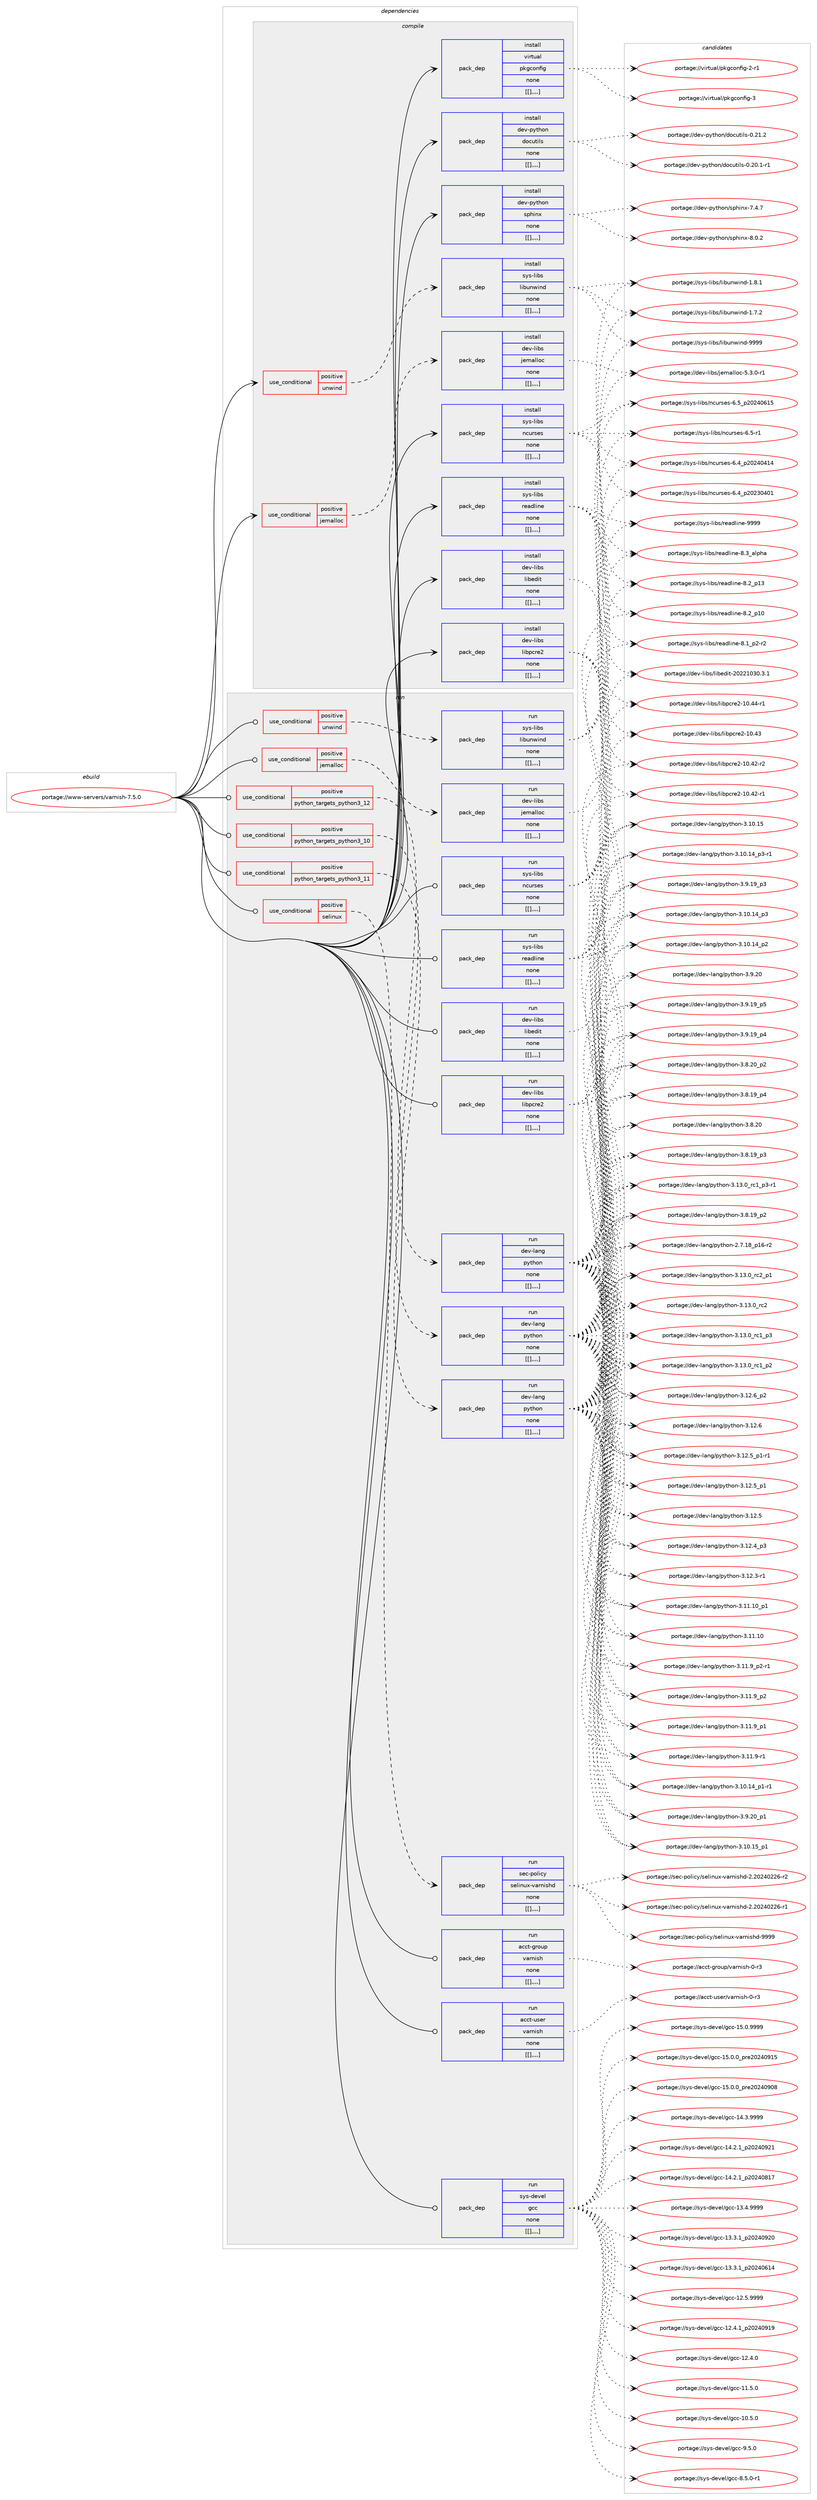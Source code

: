 digraph prolog {

# *************
# Graph options
# *************

newrank=true;
concentrate=true;
compound=true;
graph [rankdir=LR,fontname=Helvetica,fontsize=10,ranksep=1.5];#, ranksep=2.5, nodesep=0.2];
edge  [arrowhead=vee];
node  [fontname=Helvetica,fontsize=10];

# **********
# The ebuild
# **********

subgraph cluster_leftcol {
color=gray;
label=<<i>ebuild</i>>;
id [label="portage://www-servers/varnish-7.5.0", color=red, width=4, href="../www-servers/varnish-7.5.0.svg"];
}

# ****************
# The dependencies
# ****************

subgraph cluster_midcol {
color=gray;
label=<<i>dependencies</i>>;
subgraph cluster_compile {
fillcolor="#eeeeee";
style=filled;
label=<<i>compile</i>>;
subgraph cond126426 {
dependency468379 [label=<<TABLE BORDER="0" CELLBORDER="1" CELLSPACING="0" CELLPADDING="4"><TR><TD ROWSPAN="3" CELLPADDING="10">use_conditional</TD></TR><TR><TD>positive</TD></TR><TR><TD>jemalloc</TD></TR></TABLE>>, shape=none, color=red];
subgraph pack338556 {
dependency468380 [label=<<TABLE BORDER="0" CELLBORDER="1" CELLSPACING="0" CELLPADDING="4" WIDTH="220"><TR><TD ROWSPAN="6" CELLPADDING="30">pack_dep</TD></TR><TR><TD WIDTH="110">install</TD></TR><TR><TD>dev-libs</TD></TR><TR><TD>jemalloc</TD></TR><TR><TD>none</TD></TR><TR><TD>[[],,,,]</TD></TR></TABLE>>, shape=none, color=blue];
}
dependency468379:e -> dependency468380:w [weight=20,style="dashed",arrowhead="vee"];
}
id:e -> dependency468379:w [weight=20,style="solid",arrowhead="vee"];
subgraph cond126427 {
dependency468381 [label=<<TABLE BORDER="0" CELLBORDER="1" CELLSPACING="0" CELLPADDING="4"><TR><TD ROWSPAN="3" CELLPADDING="10">use_conditional</TD></TR><TR><TD>positive</TD></TR><TR><TD>unwind</TD></TR></TABLE>>, shape=none, color=red];
subgraph pack338557 {
dependency468382 [label=<<TABLE BORDER="0" CELLBORDER="1" CELLSPACING="0" CELLPADDING="4" WIDTH="220"><TR><TD ROWSPAN="6" CELLPADDING="30">pack_dep</TD></TR><TR><TD WIDTH="110">install</TD></TR><TR><TD>sys-libs</TD></TR><TR><TD>libunwind</TD></TR><TR><TD>none</TD></TR><TR><TD>[[],,,,]</TD></TR></TABLE>>, shape=none, color=blue];
}
dependency468381:e -> dependency468382:w [weight=20,style="dashed",arrowhead="vee"];
}
id:e -> dependency468381:w [weight=20,style="solid",arrowhead="vee"];
subgraph pack338558 {
dependency468383 [label=<<TABLE BORDER="0" CELLBORDER="1" CELLSPACING="0" CELLPADDING="4" WIDTH="220"><TR><TD ROWSPAN="6" CELLPADDING="30">pack_dep</TD></TR><TR><TD WIDTH="110">install</TD></TR><TR><TD>dev-libs</TD></TR><TR><TD>libedit</TD></TR><TR><TD>none</TD></TR><TR><TD>[[],,,,]</TD></TR></TABLE>>, shape=none, color=blue];
}
id:e -> dependency468383:w [weight=20,style="solid",arrowhead="vee"];
subgraph pack338559 {
dependency468384 [label=<<TABLE BORDER="0" CELLBORDER="1" CELLSPACING="0" CELLPADDING="4" WIDTH="220"><TR><TD ROWSPAN="6" CELLPADDING="30">pack_dep</TD></TR><TR><TD WIDTH="110">install</TD></TR><TR><TD>dev-libs</TD></TR><TR><TD>libpcre2</TD></TR><TR><TD>none</TD></TR><TR><TD>[[],,,,]</TD></TR></TABLE>>, shape=none, color=blue];
}
id:e -> dependency468384:w [weight=20,style="solid",arrowhead="vee"];
subgraph pack338560 {
dependency468385 [label=<<TABLE BORDER="0" CELLBORDER="1" CELLSPACING="0" CELLPADDING="4" WIDTH="220"><TR><TD ROWSPAN="6" CELLPADDING="30">pack_dep</TD></TR><TR><TD WIDTH="110">install</TD></TR><TR><TD>dev-python</TD></TR><TR><TD>docutils</TD></TR><TR><TD>none</TD></TR><TR><TD>[[],,,,]</TD></TR></TABLE>>, shape=none, color=blue];
}
id:e -> dependency468385:w [weight=20,style="solid",arrowhead="vee"];
subgraph pack338561 {
dependency468386 [label=<<TABLE BORDER="0" CELLBORDER="1" CELLSPACING="0" CELLPADDING="4" WIDTH="220"><TR><TD ROWSPAN="6" CELLPADDING="30">pack_dep</TD></TR><TR><TD WIDTH="110">install</TD></TR><TR><TD>dev-python</TD></TR><TR><TD>sphinx</TD></TR><TR><TD>none</TD></TR><TR><TD>[[],,,,]</TD></TR></TABLE>>, shape=none, color=blue];
}
id:e -> dependency468386:w [weight=20,style="solid",arrowhead="vee"];
subgraph pack338562 {
dependency468387 [label=<<TABLE BORDER="0" CELLBORDER="1" CELLSPACING="0" CELLPADDING="4" WIDTH="220"><TR><TD ROWSPAN="6" CELLPADDING="30">pack_dep</TD></TR><TR><TD WIDTH="110">install</TD></TR><TR><TD>sys-libs</TD></TR><TR><TD>ncurses</TD></TR><TR><TD>none</TD></TR><TR><TD>[[],,,,]</TD></TR></TABLE>>, shape=none, color=blue];
}
id:e -> dependency468387:w [weight=20,style="solid",arrowhead="vee"];
subgraph pack338563 {
dependency468388 [label=<<TABLE BORDER="0" CELLBORDER="1" CELLSPACING="0" CELLPADDING="4" WIDTH="220"><TR><TD ROWSPAN="6" CELLPADDING="30">pack_dep</TD></TR><TR><TD WIDTH="110">install</TD></TR><TR><TD>sys-libs</TD></TR><TR><TD>readline</TD></TR><TR><TD>none</TD></TR><TR><TD>[[],,,,]</TD></TR></TABLE>>, shape=none, color=blue];
}
id:e -> dependency468388:w [weight=20,style="solid",arrowhead="vee"];
subgraph pack338564 {
dependency468389 [label=<<TABLE BORDER="0" CELLBORDER="1" CELLSPACING="0" CELLPADDING="4" WIDTH="220"><TR><TD ROWSPAN="6" CELLPADDING="30">pack_dep</TD></TR><TR><TD WIDTH="110">install</TD></TR><TR><TD>virtual</TD></TR><TR><TD>pkgconfig</TD></TR><TR><TD>none</TD></TR><TR><TD>[[],,,,]</TD></TR></TABLE>>, shape=none, color=blue];
}
id:e -> dependency468389:w [weight=20,style="solid",arrowhead="vee"];
}
subgraph cluster_compileandrun {
fillcolor="#eeeeee";
style=filled;
label=<<i>compile and run</i>>;
}
subgraph cluster_run {
fillcolor="#eeeeee";
style=filled;
label=<<i>run</i>>;
subgraph cond126428 {
dependency468390 [label=<<TABLE BORDER="0" CELLBORDER="1" CELLSPACING="0" CELLPADDING="4"><TR><TD ROWSPAN="3" CELLPADDING="10">use_conditional</TD></TR><TR><TD>positive</TD></TR><TR><TD>jemalloc</TD></TR></TABLE>>, shape=none, color=red];
subgraph pack338565 {
dependency468391 [label=<<TABLE BORDER="0" CELLBORDER="1" CELLSPACING="0" CELLPADDING="4" WIDTH="220"><TR><TD ROWSPAN="6" CELLPADDING="30">pack_dep</TD></TR><TR><TD WIDTH="110">run</TD></TR><TR><TD>dev-libs</TD></TR><TR><TD>jemalloc</TD></TR><TR><TD>none</TD></TR><TR><TD>[[],,,,]</TD></TR></TABLE>>, shape=none, color=blue];
}
dependency468390:e -> dependency468391:w [weight=20,style="dashed",arrowhead="vee"];
}
id:e -> dependency468390:w [weight=20,style="solid",arrowhead="odot"];
subgraph cond126429 {
dependency468392 [label=<<TABLE BORDER="0" CELLBORDER="1" CELLSPACING="0" CELLPADDING="4"><TR><TD ROWSPAN="3" CELLPADDING="10">use_conditional</TD></TR><TR><TD>positive</TD></TR><TR><TD>python_targets_python3_10</TD></TR></TABLE>>, shape=none, color=red];
subgraph pack338566 {
dependency468393 [label=<<TABLE BORDER="0" CELLBORDER="1" CELLSPACING="0" CELLPADDING="4" WIDTH="220"><TR><TD ROWSPAN="6" CELLPADDING="30">pack_dep</TD></TR><TR><TD WIDTH="110">run</TD></TR><TR><TD>dev-lang</TD></TR><TR><TD>python</TD></TR><TR><TD>none</TD></TR><TR><TD>[[],,,,]</TD></TR></TABLE>>, shape=none, color=blue];
}
dependency468392:e -> dependency468393:w [weight=20,style="dashed",arrowhead="vee"];
}
id:e -> dependency468392:w [weight=20,style="solid",arrowhead="odot"];
subgraph cond126430 {
dependency468394 [label=<<TABLE BORDER="0" CELLBORDER="1" CELLSPACING="0" CELLPADDING="4"><TR><TD ROWSPAN="3" CELLPADDING="10">use_conditional</TD></TR><TR><TD>positive</TD></TR><TR><TD>python_targets_python3_11</TD></TR></TABLE>>, shape=none, color=red];
subgraph pack338567 {
dependency468395 [label=<<TABLE BORDER="0" CELLBORDER="1" CELLSPACING="0" CELLPADDING="4" WIDTH="220"><TR><TD ROWSPAN="6" CELLPADDING="30">pack_dep</TD></TR><TR><TD WIDTH="110">run</TD></TR><TR><TD>dev-lang</TD></TR><TR><TD>python</TD></TR><TR><TD>none</TD></TR><TR><TD>[[],,,,]</TD></TR></TABLE>>, shape=none, color=blue];
}
dependency468394:e -> dependency468395:w [weight=20,style="dashed",arrowhead="vee"];
}
id:e -> dependency468394:w [weight=20,style="solid",arrowhead="odot"];
subgraph cond126431 {
dependency468396 [label=<<TABLE BORDER="0" CELLBORDER="1" CELLSPACING="0" CELLPADDING="4"><TR><TD ROWSPAN="3" CELLPADDING="10">use_conditional</TD></TR><TR><TD>positive</TD></TR><TR><TD>python_targets_python3_12</TD></TR></TABLE>>, shape=none, color=red];
subgraph pack338568 {
dependency468397 [label=<<TABLE BORDER="0" CELLBORDER="1" CELLSPACING="0" CELLPADDING="4" WIDTH="220"><TR><TD ROWSPAN="6" CELLPADDING="30">pack_dep</TD></TR><TR><TD WIDTH="110">run</TD></TR><TR><TD>dev-lang</TD></TR><TR><TD>python</TD></TR><TR><TD>none</TD></TR><TR><TD>[[],,,,]</TD></TR></TABLE>>, shape=none, color=blue];
}
dependency468396:e -> dependency468397:w [weight=20,style="dashed",arrowhead="vee"];
}
id:e -> dependency468396:w [weight=20,style="solid",arrowhead="odot"];
subgraph cond126432 {
dependency468398 [label=<<TABLE BORDER="0" CELLBORDER="1" CELLSPACING="0" CELLPADDING="4"><TR><TD ROWSPAN="3" CELLPADDING="10">use_conditional</TD></TR><TR><TD>positive</TD></TR><TR><TD>selinux</TD></TR></TABLE>>, shape=none, color=red];
subgraph pack338569 {
dependency468399 [label=<<TABLE BORDER="0" CELLBORDER="1" CELLSPACING="0" CELLPADDING="4" WIDTH="220"><TR><TD ROWSPAN="6" CELLPADDING="30">pack_dep</TD></TR><TR><TD WIDTH="110">run</TD></TR><TR><TD>sec-policy</TD></TR><TR><TD>selinux-varnishd</TD></TR><TR><TD>none</TD></TR><TR><TD>[[],,,,]</TD></TR></TABLE>>, shape=none, color=blue];
}
dependency468398:e -> dependency468399:w [weight=20,style="dashed",arrowhead="vee"];
}
id:e -> dependency468398:w [weight=20,style="solid",arrowhead="odot"];
subgraph cond126433 {
dependency468400 [label=<<TABLE BORDER="0" CELLBORDER="1" CELLSPACING="0" CELLPADDING="4"><TR><TD ROWSPAN="3" CELLPADDING="10">use_conditional</TD></TR><TR><TD>positive</TD></TR><TR><TD>unwind</TD></TR></TABLE>>, shape=none, color=red];
subgraph pack338570 {
dependency468401 [label=<<TABLE BORDER="0" CELLBORDER="1" CELLSPACING="0" CELLPADDING="4" WIDTH="220"><TR><TD ROWSPAN="6" CELLPADDING="30">pack_dep</TD></TR><TR><TD WIDTH="110">run</TD></TR><TR><TD>sys-libs</TD></TR><TR><TD>libunwind</TD></TR><TR><TD>none</TD></TR><TR><TD>[[],,,,]</TD></TR></TABLE>>, shape=none, color=blue];
}
dependency468400:e -> dependency468401:w [weight=20,style="dashed",arrowhead="vee"];
}
id:e -> dependency468400:w [weight=20,style="solid",arrowhead="odot"];
subgraph pack338571 {
dependency468402 [label=<<TABLE BORDER="0" CELLBORDER="1" CELLSPACING="0" CELLPADDING="4" WIDTH="220"><TR><TD ROWSPAN="6" CELLPADDING="30">pack_dep</TD></TR><TR><TD WIDTH="110">run</TD></TR><TR><TD>acct-group</TD></TR><TR><TD>varnish</TD></TR><TR><TD>none</TD></TR><TR><TD>[[],,,,]</TD></TR></TABLE>>, shape=none, color=blue];
}
id:e -> dependency468402:w [weight=20,style="solid",arrowhead="odot"];
subgraph pack338572 {
dependency468403 [label=<<TABLE BORDER="0" CELLBORDER="1" CELLSPACING="0" CELLPADDING="4" WIDTH="220"><TR><TD ROWSPAN="6" CELLPADDING="30">pack_dep</TD></TR><TR><TD WIDTH="110">run</TD></TR><TR><TD>acct-user</TD></TR><TR><TD>varnish</TD></TR><TR><TD>none</TD></TR><TR><TD>[[],,,,]</TD></TR></TABLE>>, shape=none, color=blue];
}
id:e -> dependency468403:w [weight=20,style="solid",arrowhead="odot"];
subgraph pack338573 {
dependency468404 [label=<<TABLE BORDER="0" CELLBORDER="1" CELLSPACING="0" CELLPADDING="4" WIDTH="220"><TR><TD ROWSPAN="6" CELLPADDING="30">pack_dep</TD></TR><TR><TD WIDTH="110">run</TD></TR><TR><TD>dev-libs</TD></TR><TR><TD>libedit</TD></TR><TR><TD>none</TD></TR><TR><TD>[[],,,,]</TD></TR></TABLE>>, shape=none, color=blue];
}
id:e -> dependency468404:w [weight=20,style="solid",arrowhead="odot"];
subgraph pack338574 {
dependency468405 [label=<<TABLE BORDER="0" CELLBORDER="1" CELLSPACING="0" CELLPADDING="4" WIDTH="220"><TR><TD ROWSPAN="6" CELLPADDING="30">pack_dep</TD></TR><TR><TD WIDTH="110">run</TD></TR><TR><TD>dev-libs</TD></TR><TR><TD>libpcre2</TD></TR><TR><TD>none</TD></TR><TR><TD>[[],,,,]</TD></TR></TABLE>>, shape=none, color=blue];
}
id:e -> dependency468405:w [weight=20,style="solid",arrowhead="odot"];
subgraph pack338575 {
dependency468406 [label=<<TABLE BORDER="0" CELLBORDER="1" CELLSPACING="0" CELLPADDING="4" WIDTH="220"><TR><TD ROWSPAN="6" CELLPADDING="30">pack_dep</TD></TR><TR><TD WIDTH="110">run</TD></TR><TR><TD>sys-devel</TD></TR><TR><TD>gcc</TD></TR><TR><TD>none</TD></TR><TR><TD>[[],,,,]</TD></TR></TABLE>>, shape=none, color=blue];
}
id:e -> dependency468406:w [weight=20,style="solid",arrowhead="odot"];
subgraph pack338576 {
dependency468407 [label=<<TABLE BORDER="0" CELLBORDER="1" CELLSPACING="0" CELLPADDING="4" WIDTH="220"><TR><TD ROWSPAN="6" CELLPADDING="30">pack_dep</TD></TR><TR><TD WIDTH="110">run</TD></TR><TR><TD>sys-libs</TD></TR><TR><TD>ncurses</TD></TR><TR><TD>none</TD></TR><TR><TD>[[],,,,]</TD></TR></TABLE>>, shape=none, color=blue];
}
id:e -> dependency468407:w [weight=20,style="solid",arrowhead="odot"];
subgraph pack338577 {
dependency468408 [label=<<TABLE BORDER="0" CELLBORDER="1" CELLSPACING="0" CELLPADDING="4" WIDTH="220"><TR><TD ROWSPAN="6" CELLPADDING="30">pack_dep</TD></TR><TR><TD WIDTH="110">run</TD></TR><TR><TD>sys-libs</TD></TR><TR><TD>readline</TD></TR><TR><TD>none</TD></TR><TR><TD>[[],,,,]</TD></TR></TABLE>>, shape=none, color=blue];
}
id:e -> dependency468408:w [weight=20,style="solid",arrowhead="odot"];
}
}

# **************
# The candidates
# **************

subgraph cluster_choices {
rank=same;
color=gray;
label=<<i>candidates</i>>;

subgraph choice338556 {
color=black;
nodesep=1;
choice10010111845108105981154710610110997108108111994553465146484511449 [label="portage://dev-libs/jemalloc-5.3.0-r1", color=red, width=4,href="../dev-libs/jemalloc-5.3.0-r1.svg"];
dependency468380:e -> choice10010111845108105981154710610110997108108111994553465146484511449:w [style=dotted,weight="100"];
}
subgraph choice338557 {
color=black;
nodesep=1;
choice115121115451081059811547108105981171101191051101004557575757 [label="portage://sys-libs/libunwind-9999", color=red, width=4,href="../sys-libs/libunwind-9999.svg"];
choice11512111545108105981154710810598117110119105110100454946564649 [label="portage://sys-libs/libunwind-1.8.1", color=red, width=4,href="../sys-libs/libunwind-1.8.1.svg"];
choice11512111545108105981154710810598117110119105110100454946554650 [label="portage://sys-libs/libunwind-1.7.2", color=red, width=4,href="../sys-libs/libunwind-1.7.2.svg"];
dependency468382:e -> choice115121115451081059811547108105981171101191051101004557575757:w [style=dotted,weight="100"];
dependency468382:e -> choice11512111545108105981154710810598117110119105110100454946564649:w [style=dotted,weight="100"];
dependency468382:e -> choice11512111545108105981154710810598117110119105110100454946554650:w [style=dotted,weight="100"];
}
subgraph choice338558 {
color=black;
nodesep=1;
choice1001011184510810598115471081059810110010511645504850504948514846514649 [label="portage://dev-libs/libedit-20221030.3.1", color=red, width=4,href="../dev-libs/libedit-20221030.3.1.svg"];
dependency468383:e -> choice1001011184510810598115471081059810110010511645504850504948514846514649:w [style=dotted,weight="100"];
}
subgraph choice338559 {
color=black;
nodesep=1;
choice1001011184510810598115471081059811299114101504549484652524511449 [label="portage://dev-libs/libpcre2-10.44-r1", color=red, width=4,href="../dev-libs/libpcre2-10.44-r1.svg"];
choice100101118451081059811547108105981129911410150454948465251 [label="portage://dev-libs/libpcre2-10.43", color=red, width=4,href="../dev-libs/libpcre2-10.43.svg"];
choice1001011184510810598115471081059811299114101504549484652504511450 [label="portage://dev-libs/libpcre2-10.42-r2", color=red, width=4,href="../dev-libs/libpcre2-10.42-r2.svg"];
choice1001011184510810598115471081059811299114101504549484652504511449 [label="portage://dev-libs/libpcre2-10.42-r1", color=red, width=4,href="../dev-libs/libpcre2-10.42-r1.svg"];
dependency468384:e -> choice1001011184510810598115471081059811299114101504549484652524511449:w [style=dotted,weight="100"];
dependency468384:e -> choice100101118451081059811547108105981129911410150454948465251:w [style=dotted,weight="100"];
dependency468384:e -> choice1001011184510810598115471081059811299114101504549484652504511450:w [style=dotted,weight="100"];
dependency468384:e -> choice1001011184510810598115471081059811299114101504549484652504511449:w [style=dotted,weight="100"];
}
subgraph choice338560 {
color=black;
nodesep=1;
choice10010111845112121116104111110471001119911711610510811545484650494650 [label="portage://dev-python/docutils-0.21.2", color=red, width=4,href="../dev-python/docutils-0.21.2.svg"];
choice100101118451121211161041111104710011199117116105108115454846504846494511449 [label="portage://dev-python/docutils-0.20.1-r1", color=red, width=4,href="../dev-python/docutils-0.20.1-r1.svg"];
dependency468385:e -> choice10010111845112121116104111110471001119911711610510811545484650494650:w [style=dotted,weight="100"];
dependency468385:e -> choice100101118451121211161041111104710011199117116105108115454846504846494511449:w [style=dotted,weight="100"];
}
subgraph choice338561 {
color=black;
nodesep=1;
choice1001011184511212111610411111047115112104105110120455646484650 [label="portage://dev-python/sphinx-8.0.2", color=red, width=4,href="../dev-python/sphinx-8.0.2.svg"];
choice1001011184511212111610411111047115112104105110120455546524655 [label="portage://dev-python/sphinx-7.4.7", color=red, width=4,href="../dev-python/sphinx-7.4.7.svg"];
dependency468386:e -> choice1001011184511212111610411111047115112104105110120455646484650:w [style=dotted,weight="100"];
dependency468386:e -> choice1001011184511212111610411111047115112104105110120455546524655:w [style=dotted,weight="100"];
}
subgraph choice338562 {
color=black;
nodesep=1;
choice1151211154510810598115471109911711411510111545544653951125048505248544953 [label="portage://sys-libs/ncurses-6.5_p20240615", color=red, width=4,href="../sys-libs/ncurses-6.5_p20240615.svg"];
choice11512111545108105981154711099117114115101115455446534511449 [label="portage://sys-libs/ncurses-6.5-r1", color=red, width=4,href="../sys-libs/ncurses-6.5-r1.svg"];
choice1151211154510810598115471109911711411510111545544652951125048505248524952 [label="portage://sys-libs/ncurses-6.4_p20240414", color=red, width=4,href="../sys-libs/ncurses-6.4_p20240414.svg"];
choice1151211154510810598115471109911711411510111545544652951125048505148524849 [label="portage://sys-libs/ncurses-6.4_p20230401", color=red, width=4,href="../sys-libs/ncurses-6.4_p20230401.svg"];
dependency468387:e -> choice1151211154510810598115471109911711411510111545544653951125048505248544953:w [style=dotted,weight="100"];
dependency468387:e -> choice11512111545108105981154711099117114115101115455446534511449:w [style=dotted,weight="100"];
dependency468387:e -> choice1151211154510810598115471109911711411510111545544652951125048505248524952:w [style=dotted,weight="100"];
dependency468387:e -> choice1151211154510810598115471109911711411510111545544652951125048505148524849:w [style=dotted,weight="100"];
}
subgraph choice338563 {
color=black;
nodesep=1;
choice115121115451081059811547114101971001081051101014557575757 [label="portage://sys-libs/readline-9999", color=red, width=4,href="../sys-libs/readline-9999.svg"];
choice1151211154510810598115471141019710010810511010145564651959710811210497 [label="portage://sys-libs/readline-8.3_alpha", color=red, width=4,href="../sys-libs/readline-8.3_alpha.svg"];
choice1151211154510810598115471141019710010810511010145564650951124951 [label="portage://sys-libs/readline-8.2_p13", color=red, width=4,href="../sys-libs/readline-8.2_p13.svg"];
choice1151211154510810598115471141019710010810511010145564650951124948 [label="portage://sys-libs/readline-8.2_p10", color=red, width=4,href="../sys-libs/readline-8.2_p10.svg"];
choice115121115451081059811547114101971001081051101014556464995112504511450 [label="portage://sys-libs/readline-8.1_p2-r2", color=red, width=4,href="../sys-libs/readline-8.1_p2-r2.svg"];
dependency468388:e -> choice115121115451081059811547114101971001081051101014557575757:w [style=dotted,weight="100"];
dependency468388:e -> choice1151211154510810598115471141019710010810511010145564651959710811210497:w [style=dotted,weight="100"];
dependency468388:e -> choice1151211154510810598115471141019710010810511010145564650951124951:w [style=dotted,weight="100"];
dependency468388:e -> choice1151211154510810598115471141019710010810511010145564650951124948:w [style=dotted,weight="100"];
dependency468388:e -> choice115121115451081059811547114101971001081051101014556464995112504511450:w [style=dotted,weight="100"];
}
subgraph choice338564 {
color=black;
nodesep=1;
choice1181051141161179710847112107103991111101021051034551 [label="portage://virtual/pkgconfig-3", color=red, width=4,href="../virtual/pkgconfig-3.svg"];
choice11810511411611797108471121071039911111010210510345504511449 [label="portage://virtual/pkgconfig-2-r1", color=red, width=4,href="../virtual/pkgconfig-2-r1.svg"];
dependency468389:e -> choice1181051141161179710847112107103991111101021051034551:w [style=dotted,weight="100"];
dependency468389:e -> choice11810511411611797108471121071039911111010210510345504511449:w [style=dotted,weight="100"];
}
subgraph choice338565 {
color=black;
nodesep=1;
choice10010111845108105981154710610110997108108111994553465146484511449 [label="portage://dev-libs/jemalloc-5.3.0-r1", color=red, width=4,href="../dev-libs/jemalloc-5.3.0-r1.svg"];
dependency468391:e -> choice10010111845108105981154710610110997108108111994553465146484511449:w [style=dotted,weight="100"];
}
subgraph choice338566 {
color=black;
nodesep=1;
choice100101118451089711010347112121116104111110455146495146489511499509511249 [label="portage://dev-lang/python-3.13.0_rc2_p1", color=red, width=4,href="../dev-lang/python-3.13.0_rc2_p1.svg"];
choice10010111845108971101034711212111610411111045514649514648951149950 [label="portage://dev-lang/python-3.13.0_rc2", color=red, width=4,href="../dev-lang/python-3.13.0_rc2.svg"];
choice1001011184510897110103471121211161041111104551464951464895114994995112514511449 [label="portage://dev-lang/python-3.13.0_rc1_p3-r1", color=red, width=4,href="../dev-lang/python-3.13.0_rc1_p3-r1.svg"];
choice100101118451089711010347112121116104111110455146495146489511499499511251 [label="portage://dev-lang/python-3.13.0_rc1_p3", color=red, width=4,href="../dev-lang/python-3.13.0_rc1_p3.svg"];
choice100101118451089711010347112121116104111110455146495146489511499499511250 [label="portage://dev-lang/python-3.13.0_rc1_p2", color=red, width=4,href="../dev-lang/python-3.13.0_rc1_p2.svg"];
choice100101118451089711010347112121116104111110455146495046549511250 [label="portage://dev-lang/python-3.12.6_p2", color=red, width=4,href="../dev-lang/python-3.12.6_p2.svg"];
choice10010111845108971101034711212111610411111045514649504654 [label="portage://dev-lang/python-3.12.6", color=red, width=4,href="../dev-lang/python-3.12.6.svg"];
choice1001011184510897110103471121211161041111104551464950465395112494511449 [label="portage://dev-lang/python-3.12.5_p1-r1", color=red, width=4,href="../dev-lang/python-3.12.5_p1-r1.svg"];
choice100101118451089711010347112121116104111110455146495046539511249 [label="portage://dev-lang/python-3.12.5_p1", color=red, width=4,href="../dev-lang/python-3.12.5_p1.svg"];
choice10010111845108971101034711212111610411111045514649504653 [label="portage://dev-lang/python-3.12.5", color=red, width=4,href="../dev-lang/python-3.12.5.svg"];
choice100101118451089711010347112121116104111110455146495046529511251 [label="portage://dev-lang/python-3.12.4_p3", color=red, width=4,href="../dev-lang/python-3.12.4_p3.svg"];
choice100101118451089711010347112121116104111110455146495046514511449 [label="portage://dev-lang/python-3.12.3-r1", color=red, width=4,href="../dev-lang/python-3.12.3-r1.svg"];
choice10010111845108971101034711212111610411111045514649494649489511249 [label="portage://dev-lang/python-3.11.10_p1", color=red, width=4,href="../dev-lang/python-3.11.10_p1.svg"];
choice1001011184510897110103471121211161041111104551464949464948 [label="portage://dev-lang/python-3.11.10", color=red, width=4,href="../dev-lang/python-3.11.10.svg"];
choice1001011184510897110103471121211161041111104551464949465795112504511449 [label="portage://dev-lang/python-3.11.9_p2-r1", color=red, width=4,href="../dev-lang/python-3.11.9_p2-r1.svg"];
choice100101118451089711010347112121116104111110455146494946579511250 [label="portage://dev-lang/python-3.11.9_p2", color=red, width=4,href="../dev-lang/python-3.11.9_p2.svg"];
choice100101118451089711010347112121116104111110455146494946579511249 [label="portage://dev-lang/python-3.11.9_p1", color=red, width=4,href="../dev-lang/python-3.11.9_p1.svg"];
choice100101118451089711010347112121116104111110455146494946574511449 [label="portage://dev-lang/python-3.11.9-r1", color=red, width=4,href="../dev-lang/python-3.11.9-r1.svg"];
choice10010111845108971101034711212111610411111045514649484649539511249 [label="portage://dev-lang/python-3.10.15_p1", color=red, width=4,href="../dev-lang/python-3.10.15_p1.svg"];
choice1001011184510897110103471121211161041111104551464948464953 [label="portage://dev-lang/python-3.10.15", color=red, width=4,href="../dev-lang/python-3.10.15.svg"];
choice100101118451089711010347112121116104111110455146494846495295112514511449 [label="portage://dev-lang/python-3.10.14_p3-r1", color=red, width=4,href="../dev-lang/python-3.10.14_p3-r1.svg"];
choice10010111845108971101034711212111610411111045514649484649529511251 [label="portage://dev-lang/python-3.10.14_p3", color=red, width=4,href="../dev-lang/python-3.10.14_p3.svg"];
choice10010111845108971101034711212111610411111045514649484649529511250 [label="portage://dev-lang/python-3.10.14_p2", color=red, width=4,href="../dev-lang/python-3.10.14_p2.svg"];
choice100101118451089711010347112121116104111110455146494846495295112494511449 [label="portage://dev-lang/python-3.10.14_p1-r1", color=red, width=4,href="../dev-lang/python-3.10.14_p1-r1.svg"];
choice100101118451089711010347112121116104111110455146574650489511249 [label="portage://dev-lang/python-3.9.20_p1", color=red, width=4,href="../dev-lang/python-3.9.20_p1.svg"];
choice10010111845108971101034711212111610411111045514657465048 [label="portage://dev-lang/python-3.9.20", color=red, width=4,href="../dev-lang/python-3.9.20.svg"];
choice100101118451089711010347112121116104111110455146574649579511253 [label="portage://dev-lang/python-3.9.19_p5", color=red, width=4,href="../dev-lang/python-3.9.19_p5.svg"];
choice100101118451089711010347112121116104111110455146574649579511252 [label="portage://dev-lang/python-3.9.19_p4", color=red, width=4,href="../dev-lang/python-3.9.19_p4.svg"];
choice100101118451089711010347112121116104111110455146574649579511251 [label="portage://dev-lang/python-3.9.19_p3", color=red, width=4,href="../dev-lang/python-3.9.19_p3.svg"];
choice100101118451089711010347112121116104111110455146564650489511250 [label="portage://dev-lang/python-3.8.20_p2", color=red, width=4,href="../dev-lang/python-3.8.20_p2.svg"];
choice10010111845108971101034711212111610411111045514656465048 [label="portage://dev-lang/python-3.8.20", color=red, width=4,href="../dev-lang/python-3.8.20.svg"];
choice100101118451089711010347112121116104111110455146564649579511252 [label="portage://dev-lang/python-3.8.19_p4", color=red, width=4,href="../dev-lang/python-3.8.19_p4.svg"];
choice100101118451089711010347112121116104111110455146564649579511251 [label="portage://dev-lang/python-3.8.19_p3", color=red, width=4,href="../dev-lang/python-3.8.19_p3.svg"];
choice100101118451089711010347112121116104111110455146564649579511250 [label="portage://dev-lang/python-3.8.19_p2", color=red, width=4,href="../dev-lang/python-3.8.19_p2.svg"];
choice100101118451089711010347112121116104111110455046554649569511249544511450 [label="portage://dev-lang/python-2.7.18_p16-r2", color=red, width=4,href="../dev-lang/python-2.7.18_p16-r2.svg"];
dependency468393:e -> choice100101118451089711010347112121116104111110455146495146489511499509511249:w [style=dotted,weight="100"];
dependency468393:e -> choice10010111845108971101034711212111610411111045514649514648951149950:w [style=dotted,weight="100"];
dependency468393:e -> choice1001011184510897110103471121211161041111104551464951464895114994995112514511449:w [style=dotted,weight="100"];
dependency468393:e -> choice100101118451089711010347112121116104111110455146495146489511499499511251:w [style=dotted,weight="100"];
dependency468393:e -> choice100101118451089711010347112121116104111110455146495146489511499499511250:w [style=dotted,weight="100"];
dependency468393:e -> choice100101118451089711010347112121116104111110455146495046549511250:w [style=dotted,weight="100"];
dependency468393:e -> choice10010111845108971101034711212111610411111045514649504654:w [style=dotted,weight="100"];
dependency468393:e -> choice1001011184510897110103471121211161041111104551464950465395112494511449:w [style=dotted,weight="100"];
dependency468393:e -> choice100101118451089711010347112121116104111110455146495046539511249:w [style=dotted,weight="100"];
dependency468393:e -> choice10010111845108971101034711212111610411111045514649504653:w [style=dotted,weight="100"];
dependency468393:e -> choice100101118451089711010347112121116104111110455146495046529511251:w [style=dotted,weight="100"];
dependency468393:e -> choice100101118451089711010347112121116104111110455146495046514511449:w [style=dotted,weight="100"];
dependency468393:e -> choice10010111845108971101034711212111610411111045514649494649489511249:w [style=dotted,weight="100"];
dependency468393:e -> choice1001011184510897110103471121211161041111104551464949464948:w [style=dotted,weight="100"];
dependency468393:e -> choice1001011184510897110103471121211161041111104551464949465795112504511449:w [style=dotted,weight="100"];
dependency468393:e -> choice100101118451089711010347112121116104111110455146494946579511250:w [style=dotted,weight="100"];
dependency468393:e -> choice100101118451089711010347112121116104111110455146494946579511249:w [style=dotted,weight="100"];
dependency468393:e -> choice100101118451089711010347112121116104111110455146494946574511449:w [style=dotted,weight="100"];
dependency468393:e -> choice10010111845108971101034711212111610411111045514649484649539511249:w [style=dotted,weight="100"];
dependency468393:e -> choice1001011184510897110103471121211161041111104551464948464953:w [style=dotted,weight="100"];
dependency468393:e -> choice100101118451089711010347112121116104111110455146494846495295112514511449:w [style=dotted,weight="100"];
dependency468393:e -> choice10010111845108971101034711212111610411111045514649484649529511251:w [style=dotted,weight="100"];
dependency468393:e -> choice10010111845108971101034711212111610411111045514649484649529511250:w [style=dotted,weight="100"];
dependency468393:e -> choice100101118451089711010347112121116104111110455146494846495295112494511449:w [style=dotted,weight="100"];
dependency468393:e -> choice100101118451089711010347112121116104111110455146574650489511249:w [style=dotted,weight="100"];
dependency468393:e -> choice10010111845108971101034711212111610411111045514657465048:w [style=dotted,weight="100"];
dependency468393:e -> choice100101118451089711010347112121116104111110455146574649579511253:w [style=dotted,weight="100"];
dependency468393:e -> choice100101118451089711010347112121116104111110455146574649579511252:w [style=dotted,weight="100"];
dependency468393:e -> choice100101118451089711010347112121116104111110455146574649579511251:w [style=dotted,weight="100"];
dependency468393:e -> choice100101118451089711010347112121116104111110455146564650489511250:w [style=dotted,weight="100"];
dependency468393:e -> choice10010111845108971101034711212111610411111045514656465048:w [style=dotted,weight="100"];
dependency468393:e -> choice100101118451089711010347112121116104111110455146564649579511252:w [style=dotted,weight="100"];
dependency468393:e -> choice100101118451089711010347112121116104111110455146564649579511251:w [style=dotted,weight="100"];
dependency468393:e -> choice100101118451089711010347112121116104111110455146564649579511250:w [style=dotted,weight="100"];
dependency468393:e -> choice100101118451089711010347112121116104111110455046554649569511249544511450:w [style=dotted,weight="100"];
}
subgraph choice338567 {
color=black;
nodesep=1;
choice100101118451089711010347112121116104111110455146495146489511499509511249 [label="portage://dev-lang/python-3.13.0_rc2_p1", color=red, width=4,href="../dev-lang/python-3.13.0_rc2_p1.svg"];
choice10010111845108971101034711212111610411111045514649514648951149950 [label="portage://dev-lang/python-3.13.0_rc2", color=red, width=4,href="../dev-lang/python-3.13.0_rc2.svg"];
choice1001011184510897110103471121211161041111104551464951464895114994995112514511449 [label="portage://dev-lang/python-3.13.0_rc1_p3-r1", color=red, width=4,href="../dev-lang/python-3.13.0_rc1_p3-r1.svg"];
choice100101118451089711010347112121116104111110455146495146489511499499511251 [label="portage://dev-lang/python-3.13.0_rc1_p3", color=red, width=4,href="../dev-lang/python-3.13.0_rc1_p3.svg"];
choice100101118451089711010347112121116104111110455146495146489511499499511250 [label="portage://dev-lang/python-3.13.0_rc1_p2", color=red, width=4,href="../dev-lang/python-3.13.0_rc1_p2.svg"];
choice100101118451089711010347112121116104111110455146495046549511250 [label="portage://dev-lang/python-3.12.6_p2", color=red, width=4,href="../dev-lang/python-3.12.6_p2.svg"];
choice10010111845108971101034711212111610411111045514649504654 [label="portage://dev-lang/python-3.12.6", color=red, width=4,href="../dev-lang/python-3.12.6.svg"];
choice1001011184510897110103471121211161041111104551464950465395112494511449 [label="portage://dev-lang/python-3.12.5_p1-r1", color=red, width=4,href="../dev-lang/python-3.12.5_p1-r1.svg"];
choice100101118451089711010347112121116104111110455146495046539511249 [label="portage://dev-lang/python-3.12.5_p1", color=red, width=4,href="../dev-lang/python-3.12.5_p1.svg"];
choice10010111845108971101034711212111610411111045514649504653 [label="portage://dev-lang/python-3.12.5", color=red, width=4,href="../dev-lang/python-3.12.5.svg"];
choice100101118451089711010347112121116104111110455146495046529511251 [label="portage://dev-lang/python-3.12.4_p3", color=red, width=4,href="../dev-lang/python-3.12.4_p3.svg"];
choice100101118451089711010347112121116104111110455146495046514511449 [label="portage://dev-lang/python-3.12.3-r1", color=red, width=4,href="../dev-lang/python-3.12.3-r1.svg"];
choice10010111845108971101034711212111610411111045514649494649489511249 [label="portage://dev-lang/python-3.11.10_p1", color=red, width=4,href="../dev-lang/python-3.11.10_p1.svg"];
choice1001011184510897110103471121211161041111104551464949464948 [label="portage://dev-lang/python-3.11.10", color=red, width=4,href="../dev-lang/python-3.11.10.svg"];
choice1001011184510897110103471121211161041111104551464949465795112504511449 [label="portage://dev-lang/python-3.11.9_p2-r1", color=red, width=4,href="../dev-lang/python-3.11.9_p2-r1.svg"];
choice100101118451089711010347112121116104111110455146494946579511250 [label="portage://dev-lang/python-3.11.9_p2", color=red, width=4,href="../dev-lang/python-3.11.9_p2.svg"];
choice100101118451089711010347112121116104111110455146494946579511249 [label="portage://dev-lang/python-3.11.9_p1", color=red, width=4,href="../dev-lang/python-3.11.9_p1.svg"];
choice100101118451089711010347112121116104111110455146494946574511449 [label="portage://dev-lang/python-3.11.9-r1", color=red, width=4,href="../dev-lang/python-3.11.9-r1.svg"];
choice10010111845108971101034711212111610411111045514649484649539511249 [label="portage://dev-lang/python-3.10.15_p1", color=red, width=4,href="../dev-lang/python-3.10.15_p1.svg"];
choice1001011184510897110103471121211161041111104551464948464953 [label="portage://dev-lang/python-3.10.15", color=red, width=4,href="../dev-lang/python-3.10.15.svg"];
choice100101118451089711010347112121116104111110455146494846495295112514511449 [label="portage://dev-lang/python-3.10.14_p3-r1", color=red, width=4,href="../dev-lang/python-3.10.14_p3-r1.svg"];
choice10010111845108971101034711212111610411111045514649484649529511251 [label="portage://dev-lang/python-3.10.14_p3", color=red, width=4,href="../dev-lang/python-3.10.14_p3.svg"];
choice10010111845108971101034711212111610411111045514649484649529511250 [label="portage://dev-lang/python-3.10.14_p2", color=red, width=4,href="../dev-lang/python-3.10.14_p2.svg"];
choice100101118451089711010347112121116104111110455146494846495295112494511449 [label="portage://dev-lang/python-3.10.14_p1-r1", color=red, width=4,href="../dev-lang/python-3.10.14_p1-r1.svg"];
choice100101118451089711010347112121116104111110455146574650489511249 [label="portage://dev-lang/python-3.9.20_p1", color=red, width=4,href="../dev-lang/python-3.9.20_p1.svg"];
choice10010111845108971101034711212111610411111045514657465048 [label="portage://dev-lang/python-3.9.20", color=red, width=4,href="../dev-lang/python-3.9.20.svg"];
choice100101118451089711010347112121116104111110455146574649579511253 [label="portage://dev-lang/python-3.9.19_p5", color=red, width=4,href="../dev-lang/python-3.9.19_p5.svg"];
choice100101118451089711010347112121116104111110455146574649579511252 [label="portage://dev-lang/python-3.9.19_p4", color=red, width=4,href="../dev-lang/python-3.9.19_p4.svg"];
choice100101118451089711010347112121116104111110455146574649579511251 [label="portage://dev-lang/python-3.9.19_p3", color=red, width=4,href="../dev-lang/python-3.9.19_p3.svg"];
choice100101118451089711010347112121116104111110455146564650489511250 [label="portage://dev-lang/python-3.8.20_p2", color=red, width=4,href="../dev-lang/python-3.8.20_p2.svg"];
choice10010111845108971101034711212111610411111045514656465048 [label="portage://dev-lang/python-3.8.20", color=red, width=4,href="../dev-lang/python-3.8.20.svg"];
choice100101118451089711010347112121116104111110455146564649579511252 [label="portage://dev-lang/python-3.8.19_p4", color=red, width=4,href="../dev-lang/python-3.8.19_p4.svg"];
choice100101118451089711010347112121116104111110455146564649579511251 [label="portage://dev-lang/python-3.8.19_p3", color=red, width=4,href="../dev-lang/python-3.8.19_p3.svg"];
choice100101118451089711010347112121116104111110455146564649579511250 [label="portage://dev-lang/python-3.8.19_p2", color=red, width=4,href="../dev-lang/python-3.8.19_p2.svg"];
choice100101118451089711010347112121116104111110455046554649569511249544511450 [label="portage://dev-lang/python-2.7.18_p16-r2", color=red, width=4,href="../dev-lang/python-2.7.18_p16-r2.svg"];
dependency468395:e -> choice100101118451089711010347112121116104111110455146495146489511499509511249:w [style=dotted,weight="100"];
dependency468395:e -> choice10010111845108971101034711212111610411111045514649514648951149950:w [style=dotted,weight="100"];
dependency468395:e -> choice1001011184510897110103471121211161041111104551464951464895114994995112514511449:w [style=dotted,weight="100"];
dependency468395:e -> choice100101118451089711010347112121116104111110455146495146489511499499511251:w [style=dotted,weight="100"];
dependency468395:e -> choice100101118451089711010347112121116104111110455146495146489511499499511250:w [style=dotted,weight="100"];
dependency468395:e -> choice100101118451089711010347112121116104111110455146495046549511250:w [style=dotted,weight="100"];
dependency468395:e -> choice10010111845108971101034711212111610411111045514649504654:w [style=dotted,weight="100"];
dependency468395:e -> choice1001011184510897110103471121211161041111104551464950465395112494511449:w [style=dotted,weight="100"];
dependency468395:e -> choice100101118451089711010347112121116104111110455146495046539511249:w [style=dotted,weight="100"];
dependency468395:e -> choice10010111845108971101034711212111610411111045514649504653:w [style=dotted,weight="100"];
dependency468395:e -> choice100101118451089711010347112121116104111110455146495046529511251:w [style=dotted,weight="100"];
dependency468395:e -> choice100101118451089711010347112121116104111110455146495046514511449:w [style=dotted,weight="100"];
dependency468395:e -> choice10010111845108971101034711212111610411111045514649494649489511249:w [style=dotted,weight="100"];
dependency468395:e -> choice1001011184510897110103471121211161041111104551464949464948:w [style=dotted,weight="100"];
dependency468395:e -> choice1001011184510897110103471121211161041111104551464949465795112504511449:w [style=dotted,weight="100"];
dependency468395:e -> choice100101118451089711010347112121116104111110455146494946579511250:w [style=dotted,weight="100"];
dependency468395:e -> choice100101118451089711010347112121116104111110455146494946579511249:w [style=dotted,weight="100"];
dependency468395:e -> choice100101118451089711010347112121116104111110455146494946574511449:w [style=dotted,weight="100"];
dependency468395:e -> choice10010111845108971101034711212111610411111045514649484649539511249:w [style=dotted,weight="100"];
dependency468395:e -> choice1001011184510897110103471121211161041111104551464948464953:w [style=dotted,weight="100"];
dependency468395:e -> choice100101118451089711010347112121116104111110455146494846495295112514511449:w [style=dotted,weight="100"];
dependency468395:e -> choice10010111845108971101034711212111610411111045514649484649529511251:w [style=dotted,weight="100"];
dependency468395:e -> choice10010111845108971101034711212111610411111045514649484649529511250:w [style=dotted,weight="100"];
dependency468395:e -> choice100101118451089711010347112121116104111110455146494846495295112494511449:w [style=dotted,weight="100"];
dependency468395:e -> choice100101118451089711010347112121116104111110455146574650489511249:w [style=dotted,weight="100"];
dependency468395:e -> choice10010111845108971101034711212111610411111045514657465048:w [style=dotted,weight="100"];
dependency468395:e -> choice100101118451089711010347112121116104111110455146574649579511253:w [style=dotted,weight="100"];
dependency468395:e -> choice100101118451089711010347112121116104111110455146574649579511252:w [style=dotted,weight="100"];
dependency468395:e -> choice100101118451089711010347112121116104111110455146574649579511251:w [style=dotted,weight="100"];
dependency468395:e -> choice100101118451089711010347112121116104111110455146564650489511250:w [style=dotted,weight="100"];
dependency468395:e -> choice10010111845108971101034711212111610411111045514656465048:w [style=dotted,weight="100"];
dependency468395:e -> choice100101118451089711010347112121116104111110455146564649579511252:w [style=dotted,weight="100"];
dependency468395:e -> choice100101118451089711010347112121116104111110455146564649579511251:w [style=dotted,weight="100"];
dependency468395:e -> choice100101118451089711010347112121116104111110455146564649579511250:w [style=dotted,weight="100"];
dependency468395:e -> choice100101118451089711010347112121116104111110455046554649569511249544511450:w [style=dotted,weight="100"];
}
subgraph choice338568 {
color=black;
nodesep=1;
choice100101118451089711010347112121116104111110455146495146489511499509511249 [label="portage://dev-lang/python-3.13.0_rc2_p1", color=red, width=4,href="../dev-lang/python-3.13.0_rc2_p1.svg"];
choice10010111845108971101034711212111610411111045514649514648951149950 [label="portage://dev-lang/python-3.13.0_rc2", color=red, width=4,href="../dev-lang/python-3.13.0_rc2.svg"];
choice1001011184510897110103471121211161041111104551464951464895114994995112514511449 [label="portage://dev-lang/python-3.13.0_rc1_p3-r1", color=red, width=4,href="../dev-lang/python-3.13.0_rc1_p3-r1.svg"];
choice100101118451089711010347112121116104111110455146495146489511499499511251 [label="portage://dev-lang/python-3.13.0_rc1_p3", color=red, width=4,href="../dev-lang/python-3.13.0_rc1_p3.svg"];
choice100101118451089711010347112121116104111110455146495146489511499499511250 [label="portage://dev-lang/python-3.13.0_rc1_p2", color=red, width=4,href="../dev-lang/python-3.13.0_rc1_p2.svg"];
choice100101118451089711010347112121116104111110455146495046549511250 [label="portage://dev-lang/python-3.12.6_p2", color=red, width=4,href="../dev-lang/python-3.12.6_p2.svg"];
choice10010111845108971101034711212111610411111045514649504654 [label="portage://dev-lang/python-3.12.6", color=red, width=4,href="../dev-lang/python-3.12.6.svg"];
choice1001011184510897110103471121211161041111104551464950465395112494511449 [label="portage://dev-lang/python-3.12.5_p1-r1", color=red, width=4,href="../dev-lang/python-3.12.5_p1-r1.svg"];
choice100101118451089711010347112121116104111110455146495046539511249 [label="portage://dev-lang/python-3.12.5_p1", color=red, width=4,href="../dev-lang/python-3.12.5_p1.svg"];
choice10010111845108971101034711212111610411111045514649504653 [label="portage://dev-lang/python-3.12.5", color=red, width=4,href="../dev-lang/python-3.12.5.svg"];
choice100101118451089711010347112121116104111110455146495046529511251 [label="portage://dev-lang/python-3.12.4_p3", color=red, width=4,href="../dev-lang/python-3.12.4_p3.svg"];
choice100101118451089711010347112121116104111110455146495046514511449 [label="portage://dev-lang/python-3.12.3-r1", color=red, width=4,href="../dev-lang/python-3.12.3-r1.svg"];
choice10010111845108971101034711212111610411111045514649494649489511249 [label="portage://dev-lang/python-3.11.10_p1", color=red, width=4,href="../dev-lang/python-3.11.10_p1.svg"];
choice1001011184510897110103471121211161041111104551464949464948 [label="portage://dev-lang/python-3.11.10", color=red, width=4,href="../dev-lang/python-3.11.10.svg"];
choice1001011184510897110103471121211161041111104551464949465795112504511449 [label="portage://dev-lang/python-3.11.9_p2-r1", color=red, width=4,href="../dev-lang/python-3.11.9_p2-r1.svg"];
choice100101118451089711010347112121116104111110455146494946579511250 [label="portage://dev-lang/python-3.11.9_p2", color=red, width=4,href="../dev-lang/python-3.11.9_p2.svg"];
choice100101118451089711010347112121116104111110455146494946579511249 [label="portage://dev-lang/python-3.11.9_p1", color=red, width=4,href="../dev-lang/python-3.11.9_p1.svg"];
choice100101118451089711010347112121116104111110455146494946574511449 [label="portage://dev-lang/python-3.11.9-r1", color=red, width=4,href="../dev-lang/python-3.11.9-r1.svg"];
choice10010111845108971101034711212111610411111045514649484649539511249 [label="portage://dev-lang/python-3.10.15_p1", color=red, width=4,href="../dev-lang/python-3.10.15_p1.svg"];
choice1001011184510897110103471121211161041111104551464948464953 [label="portage://dev-lang/python-3.10.15", color=red, width=4,href="../dev-lang/python-3.10.15.svg"];
choice100101118451089711010347112121116104111110455146494846495295112514511449 [label="portage://dev-lang/python-3.10.14_p3-r1", color=red, width=4,href="../dev-lang/python-3.10.14_p3-r1.svg"];
choice10010111845108971101034711212111610411111045514649484649529511251 [label="portage://dev-lang/python-3.10.14_p3", color=red, width=4,href="../dev-lang/python-3.10.14_p3.svg"];
choice10010111845108971101034711212111610411111045514649484649529511250 [label="portage://dev-lang/python-3.10.14_p2", color=red, width=4,href="../dev-lang/python-3.10.14_p2.svg"];
choice100101118451089711010347112121116104111110455146494846495295112494511449 [label="portage://dev-lang/python-3.10.14_p1-r1", color=red, width=4,href="../dev-lang/python-3.10.14_p1-r1.svg"];
choice100101118451089711010347112121116104111110455146574650489511249 [label="portage://dev-lang/python-3.9.20_p1", color=red, width=4,href="../dev-lang/python-3.9.20_p1.svg"];
choice10010111845108971101034711212111610411111045514657465048 [label="portage://dev-lang/python-3.9.20", color=red, width=4,href="../dev-lang/python-3.9.20.svg"];
choice100101118451089711010347112121116104111110455146574649579511253 [label="portage://dev-lang/python-3.9.19_p5", color=red, width=4,href="../dev-lang/python-3.9.19_p5.svg"];
choice100101118451089711010347112121116104111110455146574649579511252 [label="portage://dev-lang/python-3.9.19_p4", color=red, width=4,href="../dev-lang/python-3.9.19_p4.svg"];
choice100101118451089711010347112121116104111110455146574649579511251 [label="portage://dev-lang/python-3.9.19_p3", color=red, width=4,href="../dev-lang/python-3.9.19_p3.svg"];
choice100101118451089711010347112121116104111110455146564650489511250 [label="portage://dev-lang/python-3.8.20_p2", color=red, width=4,href="../dev-lang/python-3.8.20_p2.svg"];
choice10010111845108971101034711212111610411111045514656465048 [label="portage://dev-lang/python-3.8.20", color=red, width=4,href="../dev-lang/python-3.8.20.svg"];
choice100101118451089711010347112121116104111110455146564649579511252 [label="portage://dev-lang/python-3.8.19_p4", color=red, width=4,href="../dev-lang/python-3.8.19_p4.svg"];
choice100101118451089711010347112121116104111110455146564649579511251 [label="portage://dev-lang/python-3.8.19_p3", color=red, width=4,href="../dev-lang/python-3.8.19_p3.svg"];
choice100101118451089711010347112121116104111110455146564649579511250 [label="portage://dev-lang/python-3.8.19_p2", color=red, width=4,href="../dev-lang/python-3.8.19_p2.svg"];
choice100101118451089711010347112121116104111110455046554649569511249544511450 [label="portage://dev-lang/python-2.7.18_p16-r2", color=red, width=4,href="../dev-lang/python-2.7.18_p16-r2.svg"];
dependency468397:e -> choice100101118451089711010347112121116104111110455146495146489511499509511249:w [style=dotted,weight="100"];
dependency468397:e -> choice10010111845108971101034711212111610411111045514649514648951149950:w [style=dotted,weight="100"];
dependency468397:e -> choice1001011184510897110103471121211161041111104551464951464895114994995112514511449:w [style=dotted,weight="100"];
dependency468397:e -> choice100101118451089711010347112121116104111110455146495146489511499499511251:w [style=dotted,weight="100"];
dependency468397:e -> choice100101118451089711010347112121116104111110455146495146489511499499511250:w [style=dotted,weight="100"];
dependency468397:e -> choice100101118451089711010347112121116104111110455146495046549511250:w [style=dotted,weight="100"];
dependency468397:e -> choice10010111845108971101034711212111610411111045514649504654:w [style=dotted,weight="100"];
dependency468397:e -> choice1001011184510897110103471121211161041111104551464950465395112494511449:w [style=dotted,weight="100"];
dependency468397:e -> choice100101118451089711010347112121116104111110455146495046539511249:w [style=dotted,weight="100"];
dependency468397:e -> choice10010111845108971101034711212111610411111045514649504653:w [style=dotted,weight="100"];
dependency468397:e -> choice100101118451089711010347112121116104111110455146495046529511251:w [style=dotted,weight="100"];
dependency468397:e -> choice100101118451089711010347112121116104111110455146495046514511449:w [style=dotted,weight="100"];
dependency468397:e -> choice10010111845108971101034711212111610411111045514649494649489511249:w [style=dotted,weight="100"];
dependency468397:e -> choice1001011184510897110103471121211161041111104551464949464948:w [style=dotted,weight="100"];
dependency468397:e -> choice1001011184510897110103471121211161041111104551464949465795112504511449:w [style=dotted,weight="100"];
dependency468397:e -> choice100101118451089711010347112121116104111110455146494946579511250:w [style=dotted,weight="100"];
dependency468397:e -> choice100101118451089711010347112121116104111110455146494946579511249:w [style=dotted,weight="100"];
dependency468397:e -> choice100101118451089711010347112121116104111110455146494946574511449:w [style=dotted,weight="100"];
dependency468397:e -> choice10010111845108971101034711212111610411111045514649484649539511249:w [style=dotted,weight="100"];
dependency468397:e -> choice1001011184510897110103471121211161041111104551464948464953:w [style=dotted,weight="100"];
dependency468397:e -> choice100101118451089711010347112121116104111110455146494846495295112514511449:w [style=dotted,weight="100"];
dependency468397:e -> choice10010111845108971101034711212111610411111045514649484649529511251:w [style=dotted,weight="100"];
dependency468397:e -> choice10010111845108971101034711212111610411111045514649484649529511250:w [style=dotted,weight="100"];
dependency468397:e -> choice100101118451089711010347112121116104111110455146494846495295112494511449:w [style=dotted,weight="100"];
dependency468397:e -> choice100101118451089711010347112121116104111110455146574650489511249:w [style=dotted,weight="100"];
dependency468397:e -> choice10010111845108971101034711212111610411111045514657465048:w [style=dotted,weight="100"];
dependency468397:e -> choice100101118451089711010347112121116104111110455146574649579511253:w [style=dotted,weight="100"];
dependency468397:e -> choice100101118451089711010347112121116104111110455146574649579511252:w [style=dotted,weight="100"];
dependency468397:e -> choice100101118451089711010347112121116104111110455146574649579511251:w [style=dotted,weight="100"];
dependency468397:e -> choice100101118451089711010347112121116104111110455146564650489511250:w [style=dotted,weight="100"];
dependency468397:e -> choice10010111845108971101034711212111610411111045514656465048:w [style=dotted,weight="100"];
dependency468397:e -> choice100101118451089711010347112121116104111110455146564649579511252:w [style=dotted,weight="100"];
dependency468397:e -> choice100101118451089711010347112121116104111110455146564649579511251:w [style=dotted,weight="100"];
dependency468397:e -> choice100101118451089711010347112121116104111110455146564649579511250:w [style=dotted,weight="100"];
dependency468397:e -> choice100101118451089711010347112121116104111110455046554649569511249544511450:w [style=dotted,weight="100"];
}
subgraph choice338569 {
color=black;
nodesep=1;
choice1151019945112111108105991214711510110810511011712045118971141101051151041004557575757 [label="portage://sec-policy/selinux-varnishd-9999", color=red, width=4,href="../sec-policy/selinux-varnishd-9999.svg"];
choice11510199451121111081059912147115101108105110117120451189711411010511510410045504650485052485050544511450 [label="portage://sec-policy/selinux-varnishd-2.20240226-r2", color=red, width=4,href="../sec-policy/selinux-varnishd-2.20240226-r2.svg"];
choice11510199451121111081059912147115101108105110117120451189711411010511510410045504650485052485050544511449 [label="portage://sec-policy/selinux-varnishd-2.20240226-r1", color=red, width=4,href="../sec-policy/selinux-varnishd-2.20240226-r1.svg"];
dependency468399:e -> choice1151019945112111108105991214711510110810511011712045118971141101051151041004557575757:w [style=dotted,weight="100"];
dependency468399:e -> choice11510199451121111081059912147115101108105110117120451189711411010511510410045504650485052485050544511450:w [style=dotted,weight="100"];
dependency468399:e -> choice11510199451121111081059912147115101108105110117120451189711411010511510410045504650485052485050544511449:w [style=dotted,weight="100"];
}
subgraph choice338570 {
color=black;
nodesep=1;
choice115121115451081059811547108105981171101191051101004557575757 [label="portage://sys-libs/libunwind-9999", color=red, width=4,href="../sys-libs/libunwind-9999.svg"];
choice11512111545108105981154710810598117110119105110100454946564649 [label="portage://sys-libs/libunwind-1.8.1", color=red, width=4,href="../sys-libs/libunwind-1.8.1.svg"];
choice11512111545108105981154710810598117110119105110100454946554650 [label="portage://sys-libs/libunwind-1.7.2", color=red, width=4,href="../sys-libs/libunwind-1.7.2.svg"];
dependency468401:e -> choice115121115451081059811547108105981171101191051101004557575757:w [style=dotted,weight="100"];
dependency468401:e -> choice11512111545108105981154710810598117110119105110100454946564649:w [style=dotted,weight="100"];
dependency468401:e -> choice11512111545108105981154710810598117110119105110100454946554650:w [style=dotted,weight="100"];
}
subgraph choice338571 {
color=black;
nodesep=1;
choice97999911645103114111117112471189711411010511510445484511451 [label="portage://acct-group/varnish-0-r3", color=red, width=4,href="../acct-group/varnish-0-r3.svg"];
dependency468402:e -> choice97999911645103114111117112471189711411010511510445484511451:w [style=dotted,weight="100"];
}
subgraph choice338572 {
color=black;
nodesep=1;
choice97999911645117115101114471189711411010511510445484511451 [label="portage://acct-user/varnish-0-r3", color=red, width=4,href="../acct-user/varnish-0-r3.svg"];
dependency468403:e -> choice97999911645117115101114471189711411010511510445484511451:w [style=dotted,weight="100"];
}
subgraph choice338573 {
color=black;
nodesep=1;
choice1001011184510810598115471081059810110010511645504850504948514846514649 [label="portage://dev-libs/libedit-20221030.3.1", color=red, width=4,href="../dev-libs/libedit-20221030.3.1.svg"];
dependency468404:e -> choice1001011184510810598115471081059810110010511645504850504948514846514649:w [style=dotted,weight="100"];
}
subgraph choice338574 {
color=black;
nodesep=1;
choice1001011184510810598115471081059811299114101504549484652524511449 [label="portage://dev-libs/libpcre2-10.44-r1", color=red, width=4,href="../dev-libs/libpcre2-10.44-r1.svg"];
choice100101118451081059811547108105981129911410150454948465251 [label="portage://dev-libs/libpcre2-10.43", color=red, width=4,href="../dev-libs/libpcre2-10.43.svg"];
choice1001011184510810598115471081059811299114101504549484652504511450 [label="portage://dev-libs/libpcre2-10.42-r2", color=red, width=4,href="../dev-libs/libpcre2-10.42-r2.svg"];
choice1001011184510810598115471081059811299114101504549484652504511449 [label="portage://dev-libs/libpcre2-10.42-r1", color=red, width=4,href="../dev-libs/libpcre2-10.42-r1.svg"];
dependency468405:e -> choice1001011184510810598115471081059811299114101504549484652524511449:w [style=dotted,weight="100"];
dependency468405:e -> choice100101118451081059811547108105981129911410150454948465251:w [style=dotted,weight="100"];
dependency468405:e -> choice1001011184510810598115471081059811299114101504549484652504511450:w [style=dotted,weight="100"];
dependency468405:e -> choice1001011184510810598115471081059811299114101504549484652504511449:w [style=dotted,weight="100"];
}
subgraph choice338575 {
color=black;
nodesep=1;
choice1151211154510010111810110847103999945495346484657575757 [label="portage://sys-devel/gcc-15.0.9999", color=red, width=4,href="../sys-devel/gcc-15.0.9999.svg"];
choice1151211154510010111810110847103999945495346484648951121141015048505248574953 [label="portage://sys-devel/gcc-15.0.0_pre20240915", color=red, width=4,href="../sys-devel/gcc-15.0.0_pre20240915.svg"];
choice1151211154510010111810110847103999945495346484648951121141015048505248574856 [label="portage://sys-devel/gcc-15.0.0_pre20240908", color=red, width=4,href="../sys-devel/gcc-15.0.0_pre20240908.svg"];
choice1151211154510010111810110847103999945495246514657575757 [label="portage://sys-devel/gcc-14.3.9999", color=red, width=4,href="../sys-devel/gcc-14.3.9999.svg"];
choice1151211154510010111810110847103999945495246504649951125048505248575049 [label="portage://sys-devel/gcc-14.2.1_p20240921", color=red, width=4,href="../sys-devel/gcc-14.2.1_p20240921.svg"];
choice1151211154510010111810110847103999945495246504649951125048505248564955 [label="portage://sys-devel/gcc-14.2.1_p20240817", color=red, width=4,href="../sys-devel/gcc-14.2.1_p20240817.svg"];
choice1151211154510010111810110847103999945495146524657575757 [label="portage://sys-devel/gcc-13.4.9999", color=red, width=4,href="../sys-devel/gcc-13.4.9999.svg"];
choice1151211154510010111810110847103999945495146514649951125048505248575048 [label="portage://sys-devel/gcc-13.3.1_p20240920", color=red, width=4,href="../sys-devel/gcc-13.3.1_p20240920.svg"];
choice1151211154510010111810110847103999945495146514649951125048505248544952 [label="portage://sys-devel/gcc-13.3.1_p20240614", color=red, width=4,href="../sys-devel/gcc-13.3.1_p20240614.svg"];
choice1151211154510010111810110847103999945495046534657575757 [label="portage://sys-devel/gcc-12.5.9999", color=red, width=4,href="../sys-devel/gcc-12.5.9999.svg"];
choice1151211154510010111810110847103999945495046524649951125048505248574957 [label="portage://sys-devel/gcc-12.4.1_p20240919", color=red, width=4,href="../sys-devel/gcc-12.4.1_p20240919.svg"];
choice1151211154510010111810110847103999945495046524648 [label="portage://sys-devel/gcc-12.4.0", color=red, width=4,href="../sys-devel/gcc-12.4.0.svg"];
choice1151211154510010111810110847103999945494946534648 [label="portage://sys-devel/gcc-11.5.0", color=red, width=4,href="../sys-devel/gcc-11.5.0.svg"];
choice1151211154510010111810110847103999945494846534648 [label="portage://sys-devel/gcc-10.5.0", color=red, width=4,href="../sys-devel/gcc-10.5.0.svg"];
choice11512111545100101118101108471039999455746534648 [label="portage://sys-devel/gcc-9.5.0", color=red, width=4,href="../sys-devel/gcc-9.5.0.svg"];
choice115121115451001011181011084710399994556465346484511449 [label="portage://sys-devel/gcc-8.5.0-r1", color=red, width=4,href="../sys-devel/gcc-8.5.0-r1.svg"];
dependency468406:e -> choice1151211154510010111810110847103999945495346484657575757:w [style=dotted,weight="100"];
dependency468406:e -> choice1151211154510010111810110847103999945495346484648951121141015048505248574953:w [style=dotted,weight="100"];
dependency468406:e -> choice1151211154510010111810110847103999945495346484648951121141015048505248574856:w [style=dotted,weight="100"];
dependency468406:e -> choice1151211154510010111810110847103999945495246514657575757:w [style=dotted,weight="100"];
dependency468406:e -> choice1151211154510010111810110847103999945495246504649951125048505248575049:w [style=dotted,weight="100"];
dependency468406:e -> choice1151211154510010111810110847103999945495246504649951125048505248564955:w [style=dotted,weight="100"];
dependency468406:e -> choice1151211154510010111810110847103999945495146524657575757:w [style=dotted,weight="100"];
dependency468406:e -> choice1151211154510010111810110847103999945495146514649951125048505248575048:w [style=dotted,weight="100"];
dependency468406:e -> choice1151211154510010111810110847103999945495146514649951125048505248544952:w [style=dotted,weight="100"];
dependency468406:e -> choice1151211154510010111810110847103999945495046534657575757:w [style=dotted,weight="100"];
dependency468406:e -> choice1151211154510010111810110847103999945495046524649951125048505248574957:w [style=dotted,weight="100"];
dependency468406:e -> choice1151211154510010111810110847103999945495046524648:w [style=dotted,weight="100"];
dependency468406:e -> choice1151211154510010111810110847103999945494946534648:w [style=dotted,weight="100"];
dependency468406:e -> choice1151211154510010111810110847103999945494846534648:w [style=dotted,weight="100"];
dependency468406:e -> choice11512111545100101118101108471039999455746534648:w [style=dotted,weight="100"];
dependency468406:e -> choice115121115451001011181011084710399994556465346484511449:w [style=dotted,weight="100"];
}
subgraph choice338576 {
color=black;
nodesep=1;
choice1151211154510810598115471109911711411510111545544653951125048505248544953 [label="portage://sys-libs/ncurses-6.5_p20240615", color=red, width=4,href="../sys-libs/ncurses-6.5_p20240615.svg"];
choice11512111545108105981154711099117114115101115455446534511449 [label="portage://sys-libs/ncurses-6.5-r1", color=red, width=4,href="../sys-libs/ncurses-6.5-r1.svg"];
choice1151211154510810598115471109911711411510111545544652951125048505248524952 [label="portage://sys-libs/ncurses-6.4_p20240414", color=red, width=4,href="../sys-libs/ncurses-6.4_p20240414.svg"];
choice1151211154510810598115471109911711411510111545544652951125048505148524849 [label="portage://sys-libs/ncurses-6.4_p20230401", color=red, width=4,href="../sys-libs/ncurses-6.4_p20230401.svg"];
dependency468407:e -> choice1151211154510810598115471109911711411510111545544653951125048505248544953:w [style=dotted,weight="100"];
dependency468407:e -> choice11512111545108105981154711099117114115101115455446534511449:w [style=dotted,weight="100"];
dependency468407:e -> choice1151211154510810598115471109911711411510111545544652951125048505248524952:w [style=dotted,weight="100"];
dependency468407:e -> choice1151211154510810598115471109911711411510111545544652951125048505148524849:w [style=dotted,weight="100"];
}
subgraph choice338577 {
color=black;
nodesep=1;
choice115121115451081059811547114101971001081051101014557575757 [label="portage://sys-libs/readline-9999", color=red, width=4,href="../sys-libs/readline-9999.svg"];
choice1151211154510810598115471141019710010810511010145564651959710811210497 [label="portage://sys-libs/readline-8.3_alpha", color=red, width=4,href="../sys-libs/readline-8.3_alpha.svg"];
choice1151211154510810598115471141019710010810511010145564650951124951 [label="portage://sys-libs/readline-8.2_p13", color=red, width=4,href="../sys-libs/readline-8.2_p13.svg"];
choice1151211154510810598115471141019710010810511010145564650951124948 [label="portage://sys-libs/readline-8.2_p10", color=red, width=4,href="../sys-libs/readline-8.2_p10.svg"];
choice115121115451081059811547114101971001081051101014556464995112504511450 [label="portage://sys-libs/readline-8.1_p2-r2", color=red, width=4,href="../sys-libs/readline-8.1_p2-r2.svg"];
dependency468408:e -> choice115121115451081059811547114101971001081051101014557575757:w [style=dotted,weight="100"];
dependency468408:e -> choice1151211154510810598115471141019710010810511010145564651959710811210497:w [style=dotted,weight="100"];
dependency468408:e -> choice1151211154510810598115471141019710010810511010145564650951124951:w [style=dotted,weight="100"];
dependency468408:e -> choice1151211154510810598115471141019710010810511010145564650951124948:w [style=dotted,weight="100"];
dependency468408:e -> choice115121115451081059811547114101971001081051101014556464995112504511450:w [style=dotted,weight="100"];
}
}

}
